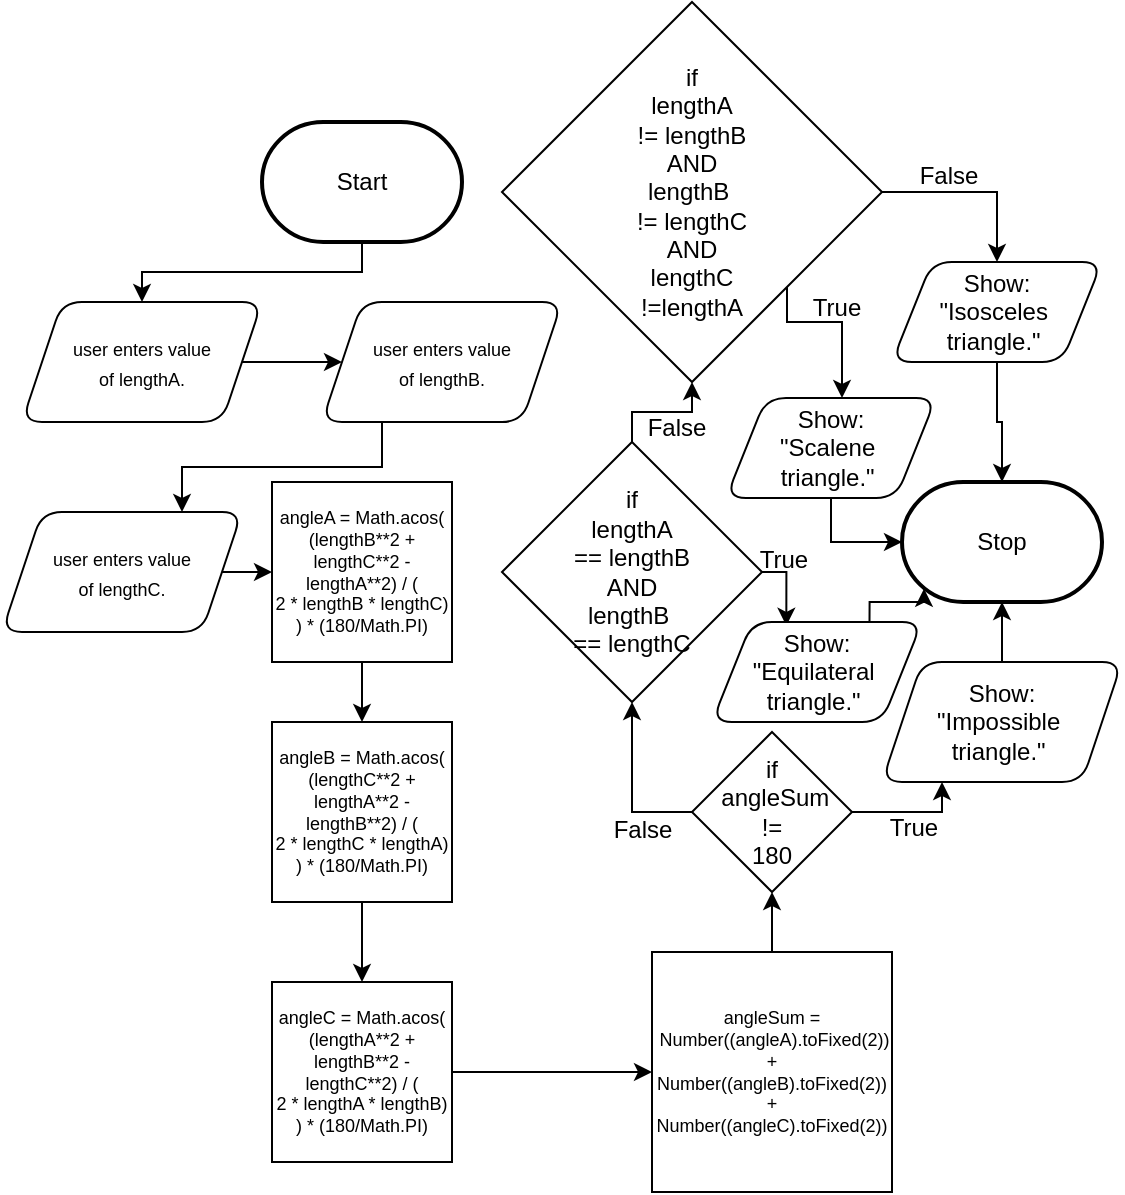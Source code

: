<mxfile>
    <diagram id="HIP3nbAZw_EuaXWnEj3U" name="Page-1">
        <mxGraphModel dx="532" dy="169" grid="1" gridSize="10" guides="1" tooltips="1" connect="1" arrows="1" fold="1" page="1" pageScale="1" pageWidth="850" pageHeight="1100" math="0" shadow="0">
            <root>
                <mxCell id="0"/>
                <mxCell id="1" parent="0"/>
                <mxCell id="44" style="edgeStyle=orthogonalEdgeStyle;html=1;rounded=0;entryX=0.5;entryY=0;entryDx=0;entryDy=0;" edge="1" parent="1" source="45" target="48">
                    <mxGeometry relative="1" as="geometry">
                        <mxPoint x="280" y="390" as="targetPoint"/>
                    </mxGeometry>
                </mxCell>
                <mxCell id="45" value="Start" style="strokeWidth=2;html=1;shape=mxgraph.flowchart.terminator;whiteSpace=wrap;" vertex="1" parent="1">
                    <mxGeometry x="230" y="310" width="100" height="60" as="geometry"/>
                </mxCell>
                <mxCell id="46" value="Stop" style="strokeWidth=2;html=1;shape=mxgraph.flowchart.terminator;whiteSpace=wrap;" vertex="1" parent="1">
                    <mxGeometry x="550" y="490" width="100" height="60" as="geometry"/>
                </mxCell>
                <mxCell id="88" value="" style="edgeStyle=orthogonalEdgeStyle;rounded=0;html=1;" edge="1" parent="1" source="48" target="82">
                    <mxGeometry relative="1" as="geometry"/>
                </mxCell>
                <mxCell id="48" value="&lt;font style=&quot;font-size: 9px;&quot;&gt;user enters value&lt;br&gt;of lengthA.&lt;br&gt;&lt;/font&gt;" style="shape=parallelogram;perimeter=parallelogramPerimeter;whiteSpace=wrap;html=1;fixedSize=1;rounded=1;" vertex="1" parent="1">
                    <mxGeometry x="110" y="400" width="120" height="60" as="geometry"/>
                </mxCell>
                <mxCell id="49" style="edgeStyle=none;html=1;exitX=0.5;exitY=1;exitDx=0;exitDy=0;entryX=0.5;entryY=0;entryDx=0;entryDy=0;" edge="1" parent="1" source="50" target="52">
                    <mxGeometry relative="1" as="geometry"/>
                </mxCell>
                <mxCell id="50" value="&lt;font style=&quot;font-size: 9px;&quot;&gt;angleA = Math.acos(&lt;br&gt;(lengthB**2 + lengthC**2 - lengthA**2) / (&lt;br&gt;2 * lengthB * lengthC)&lt;br&gt;) * (180/Math.PI)&lt;/font&gt;" style="whiteSpace=wrap;html=1;aspect=fixed;fontSize=9;" vertex="1" parent="1">
                    <mxGeometry x="235" y="490" width="90" height="90" as="geometry"/>
                </mxCell>
                <mxCell id="51" style="edgeStyle=none;html=1;exitX=0.5;exitY=1;exitDx=0;exitDy=0;entryX=0.5;entryY=0;entryDx=0;entryDy=0;" edge="1" parent="1" source="52" target="54">
                    <mxGeometry relative="1" as="geometry"/>
                </mxCell>
                <mxCell id="52" value="&lt;font style=&quot;font-size: 9px;&quot;&gt;angleB = Math.acos(&lt;br&gt;(lengthC**2 + lengthA**2 - lengthB**2) / (&lt;br&gt;2 * lengthC * lengthA)&lt;br&gt;) * (180/Math.PI)&lt;/font&gt;" style="whiteSpace=wrap;html=1;aspect=fixed;fontSize=9;" vertex="1" parent="1">
                    <mxGeometry x="235" y="610" width="90" height="90" as="geometry"/>
                </mxCell>
                <mxCell id="53" style="edgeStyle=none;html=1;exitX=1;exitY=0.5;exitDx=0;exitDy=0;entryX=0;entryY=0.5;entryDx=0;entryDy=0;" edge="1" parent="1" source="54" target="56">
                    <mxGeometry relative="1" as="geometry">
                        <mxPoint x="350" y="784.714" as="targetPoint"/>
                    </mxGeometry>
                </mxCell>
                <mxCell id="54" value="&lt;font style=&quot;font-size: 9px;&quot;&gt;angleC = Math.acos(&lt;br&gt;(lengthA**2 + lengthB**2 - lengthC**2) / (&lt;br&gt;2 * lengthA * lengthB)&lt;br&gt;) * (180/Math.PI)&lt;/font&gt;" style="whiteSpace=wrap;html=1;aspect=fixed;fontSize=9;" vertex="1" parent="1">
                    <mxGeometry x="235" y="740" width="90" height="90" as="geometry"/>
                </mxCell>
                <mxCell id="55" style="edgeStyle=none;html=1;exitX=0.5;exitY=0;exitDx=0;exitDy=0;entryX=0.5;entryY=1;entryDx=0;entryDy=0;" edge="1" parent="1" source="56" target="59">
                    <mxGeometry relative="1" as="geometry">
                        <mxPoint x="424.556" y="690" as="targetPoint"/>
                    </mxGeometry>
                </mxCell>
                <mxCell id="56" value="angleSum =&lt;br&gt;&amp;nbsp;Number((angleA).toFixed(2)) + Number((angleB).toFixed(2)) + Number((angleC).toFixed(2))" style="whiteSpace=wrap;html=1;aspect=fixed;fontSize=9;" vertex="1" parent="1">
                    <mxGeometry x="425" y="725" width="120" height="120" as="geometry"/>
                </mxCell>
                <mxCell id="57" style="edgeStyle=orthogonalEdgeStyle;html=1;exitX=0;exitY=0.5;exitDx=0;exitDy=0;rounded=0;entryX=0.5;entryY=1;entryDx=0;entryDy=0;" edge="1" parent="1" source="59" target="63">
                    <mxGeometry relative="1" as="geometry">
                        <mxPoint x="390" y="610" as="targetPoint"/>
                        <Array as="points">
                            <mxPoint x="415" y="655"/>
                        </Array>
                    </mxGeometry>
                </mxCell>
                <mxCell id="58" style="edgeStyle=orthogonalEdgeStyle;rounded=0;html=1;exitX=1;exitY=0.5;exitDx=0;exitDy=0;entryX=0.25;entryY=1;entryDx=0;entryDy=0;" edge="1" parent="1" source="59" target="69">
                    <mxGeometry relative="1" as="geometry">
                        <mxPoint x="560" y="655.25" as="targetPoint"/>
                    </mxGeometry>
                </mxCell>
                <mxCell id="59" value="if&lt;br&gt;&amp;nbsp;angleSum&lt;br&gt;!=&lt;br&gt;180" style="rhombus;whiteSpace=wrap;html=1;" vertex="1" parent="1">
                    <mxGeometry x="445" y="615" width="80" height="80" as="geometry"/>
                </mxCell>
                <mxCell id="60" value="True" style="text;html=1;strokeColor=none;fillColor=none;align=center;verticalAlign=middle;whiteSpace=wrap;rounded=0;" vertex="1" parent="1">
                    <mxGeometry x="526" y="648" width="60" height="30" as="geometry"/>
                </mxCell>
                <mxCell id="61" style="edgeStyle=orthogonalEdgeStyle;rounded=0;html=1;exitX=0.5;exitY=0;exitDx=0;exitDy=0;entryX=0.5;entryY=1;entryDx=0;entryDy=0;" edge="1" parent="1" source="63" target="67">
                    <mxGeometry relative="1" as="geometry"/>
                </mxCell>
                <mxCell id="62" style="edgeStyle=orthogonalEdgeStyle;rounded=0;html=1;exitX=1;exitY=0.5;exitDx=0;exitDy=0;entryX=0.354;entryY=0.038;entryDx=0;entryDy=0;entryPerimeter=0;" edge="1" parent="1" source="63" target="71">
                    <mxGeometry relative="1" as="geometry"/>
                </mxCell>
                <mxCell id="63" value="if &lt;br&gt;lengthA&lt;br&gt;== lengthB&lt;br&gt;AND&lt;br&gt;lengthB&amp;nbsp;&lt;br&gt;== lengthC" style="rhombus;whiteSpace=wrap;html=1;" vertex="1" parent="1">
                    <mxGeometry x="350" y="470" width="130" height="130" as="geometry"/>
                </mxCell>
                <mxCell id="64" value="False" style="text;html=1;align=center;verticalAlign=middle;resizable=0;points=[];autosize=1;strokeColor=none;fillColor=none;" vertex="1" parent="1">
                    <mxGeometry x="412" y="448" width="50" height="30" as="geometry"/>
                </mxCell>
                <mxCell id="65" style="edgeStyle=orthogonalEdgeStyle;rounded=0;html=1;exitX=1;exitY=1;exitDx=0;exitDy=0;" edge="1" parent="1" source="67" target="73">
                    <mxGeometry relative="1" as="geometry">
                        <Array as="points">
                            <mxPoint x="493" y="410"/>
                            <mxPoint x="520" y="410"/>
                        </Array>
                    </mxGeometry>
                </mxCell>
                <mxCell id="66" style="edgeStyle=orthogonalEdgeStyle;rounded=0;html=1;exitX=1;exitY=0.5;exitDx=0;exitDy=0;entryX=0.5;entryY=0;entryDx=0;entryDy=0;" edge="1" parent="1" source="67" target="77">
                    <mxGeometry relative="1" as="geometry"/>
                </mxCell>
                <mxCell id="67" value="if &lt;br&gt;lengthA&lt;br&gt;!= lengthB&lt;br&gt;AND&lt;br&gt;lengthB&amp;nbsp;&lt;br&gt;!= lengthC&lt;br&gt;AND&lt;br&gt;lengthC&lt;br&gt;!=lengthA" style="rhombus;whiteSpace=wrap;html=1;" vertex="1" parent="1">
                    <mxGeometry x="350" y="250" width="190" height="190" as="geometry"/>
                </mxCell>
                <mxCell id="68" style="edgeStyle=orthogonalEdgeStyle;rounded=0;html=1;exitX=0.5;exitY=0;exitDx=0;exitDy=0;entryX=0.5;entryY=1;entryDx=0;entryDy=0;entryPerimeter=0;" edge="1" parent="1" source="69" target="46">
                    <mxGeometry relative="1" as="geometry"/>
                </mxCell>
                <mxCell id="69" value="Show: &lt;br&gt;&quot;Impossible&amp;nbsp;&lt;br&gt;triangle.&quot;&amp;nbsp;" style="shape=parallelogram;perimeter=parallelogramPerimeter;whiteSpace=wrap;html=1;fixedSize=1;rounded=1;" vertex="1" parent="1">
                    <mxGeometry x="540" y="580" width="120" height="60" as="geometry"/>
                </mxCell>
                <mxCell id="70" style="edgeStyle=orthogonalEdgeStyle;rounded=0;html=1;exitX=0.75;exitY=0;exitDx=0;exitDy=0;entryX=0.11;entryY=0.89;entryDx=0;entryDy=0;entryPerimeter=0;" edge="1" parent="1" source="71" target="46">
                    <mxGeometry relative="1" as="geometry"/>
                </mxCell>
                <mxCell id="71" value="Show: &lt;br&gt;&quot;Equilateral&amp;nbsp;&lt;br&gt;triangle.&quot;&amp;nbsp;" style="shape=parallelogram;perimeter=parallelogramPerimeter;whiteSpace=wrap;html=1;fixedSize=1;rounded=1;" vertex="1" parent="1">
                    <mxGeometry x="455" y="560" width="105" height="50" as="geometry"/>
                </mxCell>
                <mxCell id="72" style="edgeStyle=orthogonalEdgeStyle;rounded=0;html=1;exitX=0.5;exitY=1;exitDx=0;exitDy=0;entryX=0;entryY=0.5;entryDx=0;entryDy=0;entryPerimeter=0;" edge="1" parent="1" source="73" target="46">
                    <mxGeometry relative="1" as="geometry"/>
                </mxCell>
                <mxCell id="73" value="Show: &lt;br&gt;&quot;Scalene&amp;nbsp;&lt;br&gt;triangle.&quot;&amp;nbsp;" style="shape=parallelogram;perimeter=parallelogramPerimeter;whiteSpace=wrap;html=1;fixedSize=1;rounded=1;" vertex="1" parent="1">
                    <mxGeometry x="462" y="448" width="105" height="50" as="geometry"/>
                </mxCell>
                <mxCell id="74" value="False" style="text;html=1;align=center;verticalAlign=middle;resizable=0;points=[];autosize=1;strokeColor=none;fillColor=none;" vertex="1" parent="1">
                    <mxGeometry x="395" y="649" width="50" height="30" as="geometry"/>
                </mxCell>
                <mxCell id="75" value="True" style="text;html=1;strokeColor=none;fillColor=none;align=center;verticalAlign=middle;whiteSpace=wrap;rounded=0;" vertex="1" parent="1">
                    <mxGeometry x="461" y="514" width="60" height="30" as="geometry"/>
                </mxCell>
                <mxCell id="76" style="edgeStyle=orthogonalEdgeStyle;rounded=0;html=1;exitX=0.5;exitY=1;exitDx=0;exitDy=0;entryX=0.5;entryY=0;entryDx=0;entryDy=0;entryPerimeter=0;" edge="1" parent="1" source="77" target="46">
                    <mxGeometry relative="1" as="geometry"/>
                </mxCell>
                <mxCell id="77" value="Show: &lt;br&gt;&quot;Isosceles&amp;nbsp;&lt;br&gt;triangle.&quot;&amp;nbsp;" style="shape=parallelogram;perimeter=parallelogramPerimeter;whiteSpace=wrap;html=1;fixedSize=1;rounded=1;" vertex="1" parent="1">
                    <mxGeometry x="545" y="380" width="105" height="50" as="geometry"/>
                </mxCell>
                <mxCell id="80" value="False" style="text;html=1;align=center;verticalAlign=middle;resizable=0;points=[];autosize=1;strokeColor=none;fillColor=none;" vertex="1" parent="1">
                    <mxGeometry x="548" y="322" width="50" height="30" as="geometry"/>
                </mxCell>
                <mxCell id="81" value="True" style="text;html=1;align=center;verticalAlign=middle;resizable=0;points=[];autosize=1;strokeColor=none;fillColor=none;" vertex="1" parent="1">
                    <mxGeometry x="492" y="388" width="50" height="30" as="geometry"/>
                </mxCell>
                <mxCell id="87" style="edgeStyle=orthogonalEdgeStyle;rounded=0;html=1;exitX=0.25;exitY=1;exitDx=0;exitDy=0;entryX=0.75;entryY=0;entryDx=0;entryDy=0;" edge="1" parent="1" source="82" target="84">
                    <mxGeometry relative="1" as="geometry"/>
                </mxCell>
                <mxCell id="82" value="&lt;font style=&quot;font-size: 9px;&quot;&gt;user enters value&lt;br&gt;of lengthB.&lt;br&gt;&lt;/font&gt;" style="shape=parallelogram;perimeter=parallelogramPerimeter;whiteSpace=wrap;html=1;fixedSize=1;rounded=1;" vertex="1" parent="1">
                    <mxGeometry x="260" y="400" width="120" height="60" as="geometry"/>
                </mxCell>
                <mxCell id="86" style="edgeStyle=orthogonalEdgeStyle;rounded=0;html=1;exitX=1;exitY=0.5;exitDx=0;exitDy=0;entryX=0;entryY=0.5;entryDx=0;entryDy=0;" edge="1" parent="1" source="84" target="50">
                    <mxGeometry relative="1" as="geometry"/>
                </mxCell>
                <mxCell id="84" value="&lt;font style=&quot;font-size: 9px;&quot;&gt;user enters value&lt;br&gt;of lengthC.&lt;br&gt;&lt;/font&gt;" style="shape=parallelogram;perimeter=parallelogramPerimeter;whiteSpace=wrap;html=1;fixedSize=1;rounded=1;" vertex="1" parent="1">
                    <mxGeometry x="100" y="505" width="120" height="60" as="geometry"/>
                </mxCell>
            </root>
        </mxGraphModel>
    </diagram>
</mxfile>
